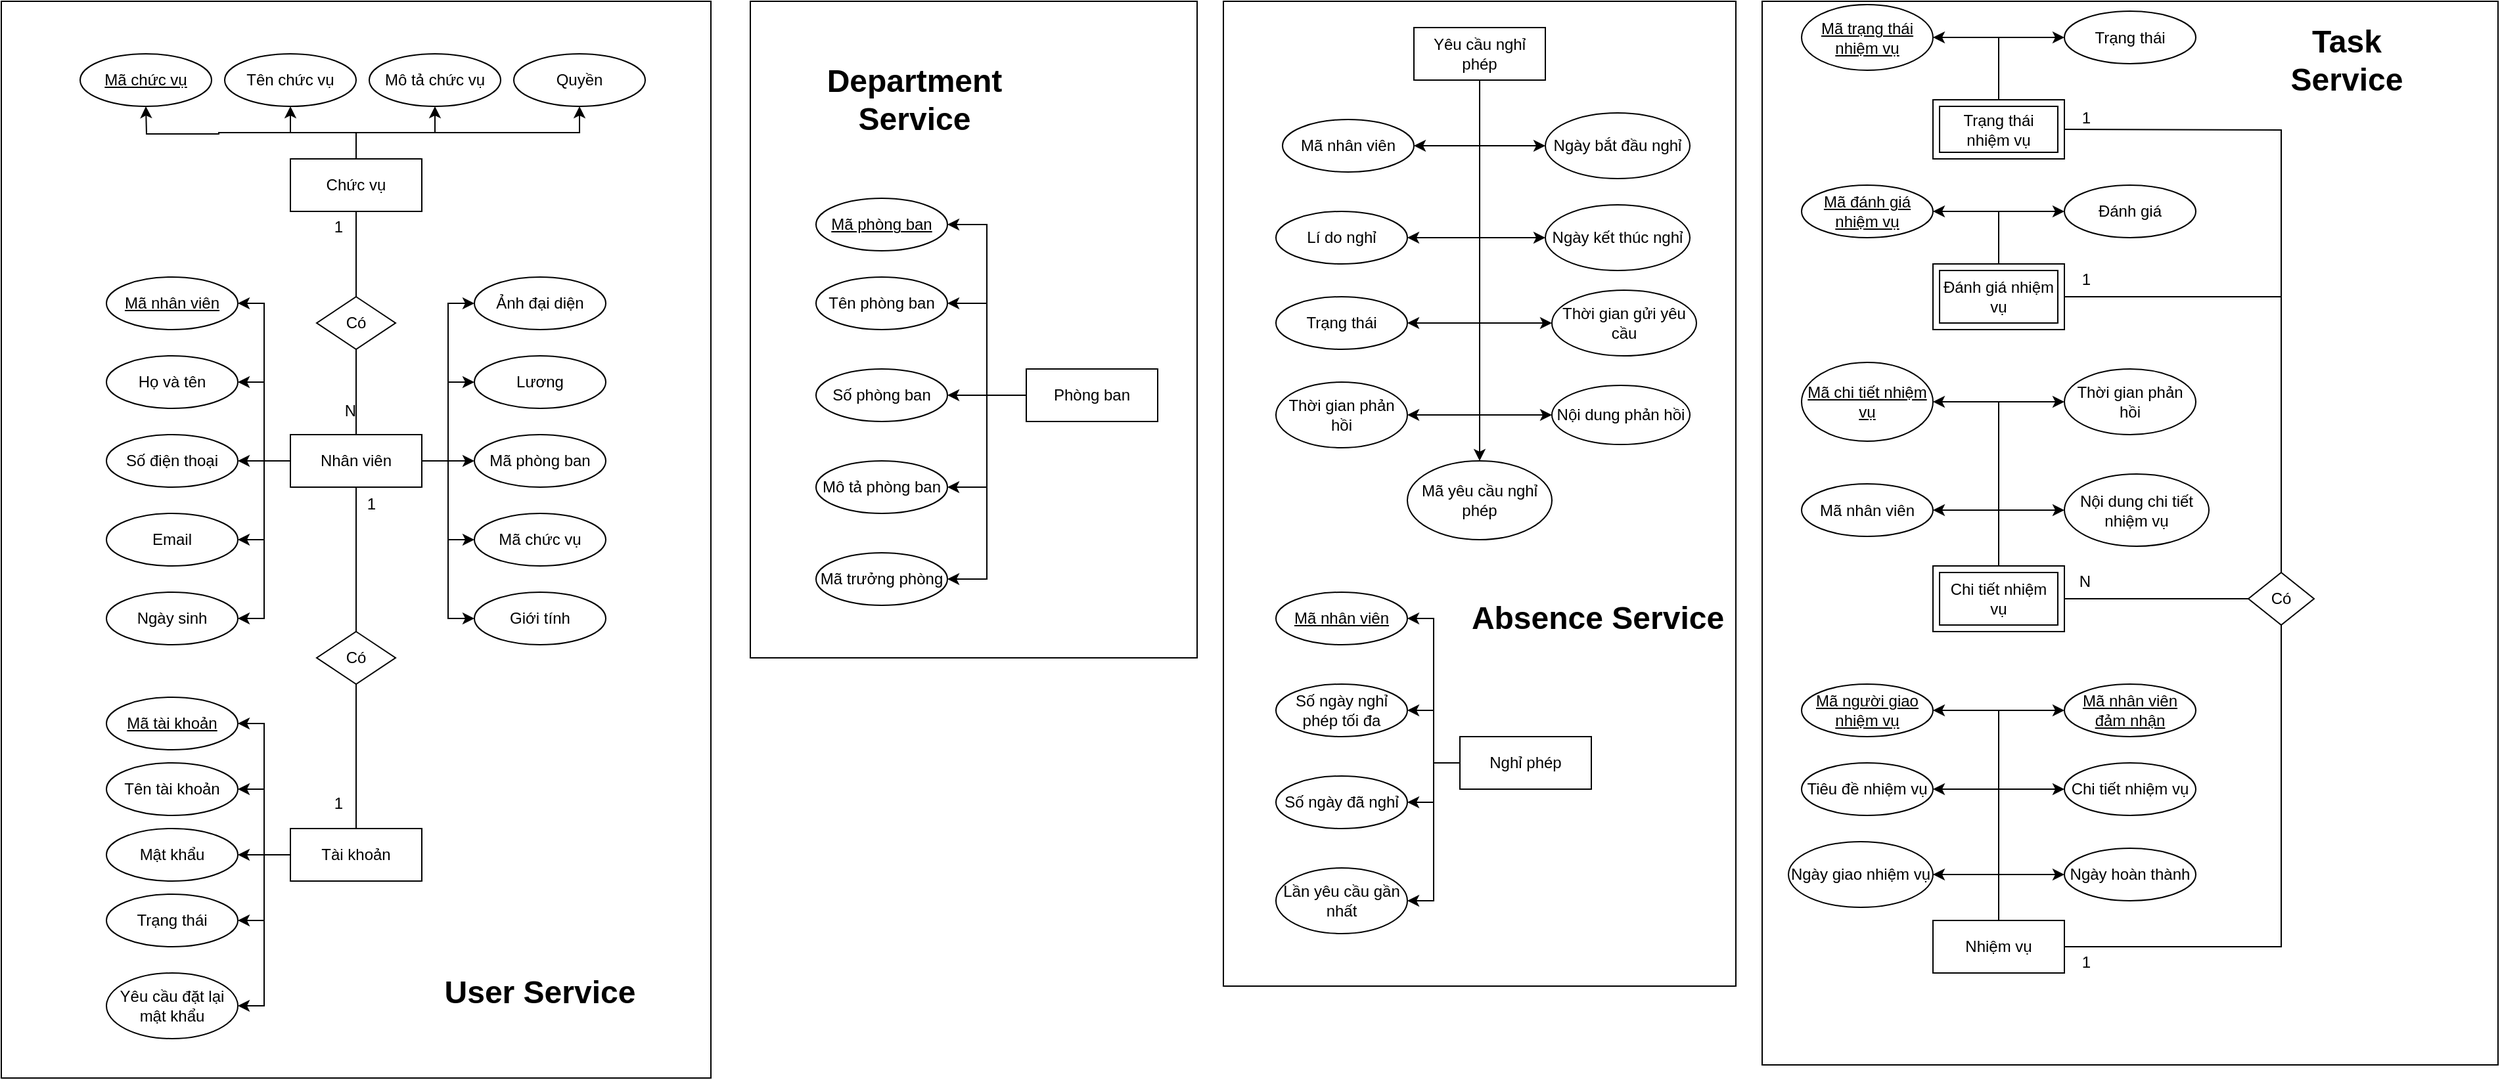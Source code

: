 <mxfile version="20.3.0" type="device"><diagram id="R2lEEEUBdFMjLlhIrx00" name="Page-1"><mxGraphModel dx="2805" dy="1448" grid="1" gridSize="10" guides="1" tooltips="1" connect="1" arrows="1" fold="1" page="1" pageScale="1" pageWidth="850" pageHeight="1100" math="0" shadow="0" extFonts="Permanent Marker^https://fonts.googleapis.com/css?family=Permanent+Marker"><root><mxCell id="0"/><mxCell id="1" parent="0"/><mxCell id="j9XkbhavM5LXh0k3ZEtH-38" value="" style="rounded=0;whiteSpace=wrap;html=1;" vertex="1" parent="1"><mxGeometry x="630" y="80" width="560" height="810" as="geometry"/></mxCell><mxCell id="DSE7EIBlRWhr8tXFschx-77" value="" style="rounded=0;whiteSpace=wrap;html=1;" parent="1" vertex="1"><mxGeometry x="220" y="80" width="390" height="750" as="geometry"/></mxCell><mxCell id="DSE7EIBlRWhr8tXFschx-45" value="" style="rounded=0;whiteSpace=wrap;html=1;" parent="1" vertex="1"><mxGeometry x="-140" y="80" width="340" height="500" as="geometry"/></mxCell><mxCell id="DSE7EIBlRWhr8tXFschx-43" value="" style="rounded=0;whiteSpace=wrap;html=1;" parent="1" vertex="1"><mxGeometry x="-710" y="80" width="540" height="820" as="geometry"/></mxCell><mxCell id="j9XkbhavM5LXh0k3ZEtH-22" style="edgeStyle=orthogonalEdgeStyle;rounded=0;orthogonalLoop=1;jettySize=auto;html=1;exitX=0.5;exitY=0;exitDx=0;exitDy=0;entryX=1;entryY=0.5;entryDx=0;entryDy=0;" edge="1" parent="1" source="XuX1j1Z_nKj4zuZ1JITj-2" target="XuX1j1Z_nKj4zuZ1JITj-22"><mxGeometry relative="1" as="geometry"/></mxCell><mxCell id="j9XkbhavM5LXh0k3ZEtH-23" style="edgeStyle=orthogonalEdgeStyle;rounded=0;orthogonalLoop=1;jettySize=auto;html=1;exitX=0.5;exitY=0;exitDx=0;exitDy=0;entryX=0;entryY=0.5;entryDx=0;entryDy=0;" edge="1" parent="1" source="XuX1j1Z_nKj4zuZ1JITj-2" target="XuX1j1Z_nKj4zuZ1JITj-21"><mxGeometry relative="1" as="geometry"/></mxCell><mxCell id="j9XkbhavM5LXh0k3ZEtH-24" style="edgeStyle=orthogonalEdgeStyle;rounded=0;orthogonalLoop=1;jettySize=auto;html=1;exitX=0.5;exitY=0;exitDx=0;exitDy=0;entryX=1;entryY=0.5;entryDx=0;entryDy=0;" edge="1" parent="1" source="XuX1j1Z_nKj4zuZ1JITj-2" target="XuX1j1Z_nKj4zuZ1JITj-28"><mxGeometry relative="1" as="geometry"/></mxCell><mxCell id="j9XkbhavM5LXh0k3ZEtH-25" style="edgeStyle=orthogonalEdgeStyle;rounded=0;orthogonalLoop=1;jettySize=auto;html=1;exitX=0.5;exitY=0;exitDx=0;exitDy=0;entryX=0;entryY=0.5;entryDx=0;entryDy=0;" edge="1" parent="1" source="XuX1j1Z_nKj4zuZ1JITj-2" target="XuX1j1Z_nKj4zuZ1JITj-24"><mxGeometry relative="1" as="geometry"/></mxCell><mxCell id="j9XkbhavM5LXh0k3ZEtH-26" style="edgeStyle=orthogonalEdgeStyle;rounded=0;orthogonalLoop=1;jettySize=auto;html=1;exitX=0.5;exitY=0;exitDx=0;exitDy=0;entryX=1;entryY=0.5;entryDx=0;entryDy=0;" edge="1" parent="1" source="XuX1j1Z_nKj4zuZ1JITj-2" target="j9XkbhavM5LXh0k3ZEtH-21"><mxGeometry relative="1" as="geometry"/></mxCell><mxCell id="j9XkbhavM5LXh0k3ZEtH-27" style="edgeStyle=orthogonalEdgeStyle;rounded=0;orthogonalLoop=1;jettySize=auto;html=1;exitX=0.5;exitY=0;exitDx=0;exitDy=0;entryX=0;entryY=0.5;entryDx=0;entryDy=0;" edge="1" parent="1" source="XuX1j1Z_nKj4zuZ1JITj-2" target="j9XkbhavM5LXh0k3ZEtH-20"><mxGeometry relative="1" as="geometry"/></mxCell><mxCell id="XuX1j1Z_nKj4zuZ1JITj-2" value="Nhiệm vụ" style="whiteSpace=wrap;html=1;align=center;" parent="1" vertex="1"><mxGeometry x="760" y="780" width="100" height="40" as="geometry"/></mxCell><mxCell id="DSE7EIBlRWhr8tXFschx-17" style="edgeStyle=orthogonalEdgeStyle;rounded=0;orthogonalLoop=1;jettySize=auto;html=1;exitX=0;exitY=0.5;exitDx=0;exitDy=0;entryX=1;entryY=0.5;entryDx=0;entryDy=0;" parent="1" source="XuX1j1Z_nKj4zuZ1JITj-3" target="XuX1j1Z_nKj4zuZ1JITj-79" edge="1"><mxGeometry relative="1" as="geometry"/></mxCell><mxCell id="DSE7EIBlRWhr8tXFschx-18" style="edgeStyle=orthogonalEdgeStyle;rounded=0;orthogonalLoop=1;jettySize=auto;html=1;exitX=0;exitY=0.5;exitDx=0;exitDy=0;entryX=1;entryY=0.5;entryDx=0;entryDy=0;" parent="1" source="XuX1j1Z_nKj4zuZ1JITj-3" target="XuX1j1Z_nKj4zuZ1JITj-84" edge="1"><mxGeometry relative="1" as="geometry"/></mxCell><mxCell id="DSE7EIBlRWhr8tXFschx-19" style="edgeStyle=orthogonalEdgeStyle;rounded=0;orthogonalLoop=1;jettySize=auto;html=1;exitX=0;exitY=0.5;exitDx=0;exitDy=0;entryX=1;entryY=0.5;entryDx=0;entryDy=0;" parent="1" source="XuX1j1Z_nKj4zuZ1JITj-3" target="DSE7EIBlRWhr8tXFschx-15" edge="1"><mxGeometry relative="1" as="geometry"/></mxCell><mxCell id="DSE7EIBlRWhr8tXFschx-20" style="edgeStyle=orthogonalEdgeStyle;rounded=0;orthogonalLoop=1;jettySize=auto;html=1;exitX=0;exitY=0.5;exitDx=0;exitDy=0;entryX=1;entryY=0.5;entryDx=0;entryDy=0;" parent="1" source="XuX1j1Z_nKj4zuZ1JITj-3" target="XuX1j1Z_nKj4zuZ1JITj-81" edge="1"><mxGeometry relative="1" as="geometry"/></mxCell><mxCell id="DSE7EIBlRWhr8tXFschx-21" style="edgeStyle=orthogonalEdgeStyle;rounded=0;orthogonalLoop=1;jettySize=auto;html=1;exitX=0;exitY=0.5;exitDx=0;exitDy=0;entryX=1;entryY=0.5;entryDx=0;entryDy=0;" parent="1" source="XuX1j1Z_nKj4zuZ1JITj-3" target="XuX1j1Z_nKj4zuZ1JITj-80" edge="1"><mxGeometry relative="1" as="geometry"/></mxCell><mxCell id="DSE7EIBlRWhr8tXFschx-22" style="edgeStyle=orthogonalEdgeStyle;rounded=0;orthogonalLoop=1;jettySize=auto;html=1;exitX=1;exitY=0.5;exitDx=0;exitDy=0;entryX=0;entryY=0.5;entryDx=0;entryDy=0;" parent="1" source="XuX1j1Z_nKj4zuZ1JITj-3" target="XuX1j1Z_nKj4zuZ1JITj-78" edge="1"><mxGeometry relative="1" as="geometry"/></mxCell><mxCell id="DSE7EIBlRWhr8tXFschx-23" style="edgeStyle=orthogonalEdgeStyle;rounded=0;orthogonalLoop=1;jettySize=auto;html=1;exitX=1;exitY=0.5;exitDx=0;exitDy=0;entryX=0;entryY=0.5;entryDx=0;entryDy=0;" parent="1" source="XuX1j1Z_nKj4zuZ1JITj-3" target="XuX1j1Z_nKj4zuZ1JITj-73" edge="1"><mxGeometry relative="1" as="geometry"/></mxCell><mxCell id="DSE7EIBlRWhr8tXFschx-24" style="edgeStyle=orthogonalEdgeStyle;rounded=0;orthogonalLoop=1;jettySize=auto;html=1;exitX=1;exitY=0.5;exitDx=0;exitDy=0;entryX=0;entryY=0.5;entryDx=0;entryDy=0;" parent="1" source="XuX1j1Z_nKj4zuZ1JITj-3" target="XuX1j1Z_nKj4zuZ1JITj-77" edge="1"><mxGeometry relative="1" as="geometry"/></mxCell><mxCell id="DSE7EIBlRWhr8tXFschx-25" style="edgeStyle=orthogonalEdgeStyle;rounded=0;orthogonalLoop=1;jettySize=auto;html=1;exitX=1;exitY=0.5;exitDx=0;exitDy=0;entryX=0;entryY=0.5;entryDx=0;entryDy=0;" parent="1" source="XuX1j1Z_nKj4zuZ1JITj-3" target="XuX1j1Z_nKj4zuZ1JITj-82" edge="1"><mxGeometry relative="1" as="geometry"/></mxCell><mxCell id="DSE7EIBlRWhr8tXFschx-26" style="edgeStyle=orthogonalEdgeStyle;rounded=0;orthogonalLoop=1;jettySize=auto;html=1;exitX=1;exitY=0.5;exitDx=0;exitDy=0;entryX=0;entryY=0.5;entryDx=0;entryDy=0;" parent="1" source="XuX1j1Z_nKj4zuZ1JITj-3" target="XuX1j1Z_nKj4zuZ1JITj-83" edge="1"><mxGeometry relative="1" as="geometry"/></mxCell><mxCell id="XuX1j1Z_nKj4zuZ1JITj-3" value="Nhân viên" style="whiteSpace=wrap;html=1;align=center;" parent="1" vertex="1"><mxGeometry x="-490" y="410" width="100" height="40" as="geometry"/></mxCell><mxCell id="DSE7EIBlRWhr8tXFschx-3" style="edgeStyle=orthogonalEdgeStyle;rounded=0;orthogonalLoop=1;jettySize=auto;html=1;exitX=0.5;exitY=0;exitDx=0;exitDy=0;entryX=0.5;entryY=1;entryDx=0;entryDy=0;" parent="1" source="XuX1j1Z_nKj4zuZ1JITj-4" edge="1"><mxGeometry relative="1" as="geometry"><mxPoint x="-600" y="160.0" as="targetPoint"/></mxGeometry></mxCell><mxCell id="DSE7EIBlRWhr8tXFschx-4" style="edgeStyle=orthogonalEdgeStyle;rounded=0;orthogonalLoop=1;jettySize=auto;html=1;exitX=0.5;exitY=0;exitDx=0;exitDy=0;entryX=0.5;entryY=1;entryDx=0;entryDy=0;" parent="1" source="XuX1j1Z_nKj4zuZ1JITj-4" target="XuX1j1Z_nKj4zuZ1JITj-75" edge="1"><mxGeometry relative="1" as="geometry"/></mxCell><mxCell id="DSE7EIBlRWhr8tXFschx-5" style="edgeStyle=orthogonalEdgeStyle;rounded=0;orthogonalLoop=1;jettySize=auto;html=1;exitX=0.5;exitY=0;exitDx=0;exitDy=0;entryX=0.5;entryY=1;entryDx=0;entryDy=0;" parent="1" source="XuX1j1Z_nKj4zuZ1JITj-4" target="XuX1j1Z_nKj4zuZ1JITj-74" edge="1"><mxGeometry relative="1" as="geometry"/></mxCell><mxCell id="DSE7EIBlRWhr8tXFschx-6" style="edgeStyle=orthogonalEdgeStyle;rounded=0;orthogonalLoop=1;jettySize=auto;html=1;exitX=0.5;exitY=0;exitDx=0;exitDy=0;entryX=0.5;entryY=1;entryDx=0;entryDy=0;" parent="1" source="XuX1j1Z_nKj4zuZ1JITj-4" target="DSE7EIBlRWhr8tXFschx-1" edge="1"><mxGeometry relative="1" as="geometry"/></mxCell><mxCell id="XuX1j1Z_nKj4zuZ1JITj-4" value="Chức vụ" style="whiteSpace=wrap;html=1;align=center;" parent="1" vertex="1"><mxGeometry x="-490" y="200" width="100" height="40" as="geometry"/></mxCell><mxCell id="DSE7EIBlRWhr8tXFschx-53" style="edgeStyle=orthogonalEdgeStyle;rounded=0;orthogonalLoop=1;jettySize=auto;html=1;exitX=0;exitY=0.5;exitDx=0;exitDy=0;entryX=1;entryY=0.5;entryDx=0;entryDy=0;fontSize=12;" parent="1" source="XuX1j1Z_nKj4zuZ1JITj-6" target="DSE7EIBlRWhr8tXFschx-49" edge="1"><mxGeometry relative="1" as="geometry"/></mxCell><mxCell id="DSE7EIBlRWhr8tXFschx-54" style="edgeStyle=orthogonalEdgeStyle;rounded=0;orthogonalLoop=1;jettySize=auto;html=1;exitX=0;exitY=0.5;exitDx=0;exitDy=0;entryX=1;entryY=0.5;entryDx=0;entryDy=0;fontSize=12;" parent="1" source="XuX1j1Z_nKj4zuZ1JITj-6" target="XuX1j1Z_nKj4zuZ1JITj-32" edge="1"><mxGeometry relative="1" as="geometry"/></mxCell><mxCell id="DSE7EIBlRWhr8tXFschx-55" style="edgeStyle=orthogonalEdgeStyle;rounded=0;orthogonalLoop=1;jettySize=auto;html=1;exitX=0;exitY=0.5;exitDx=0;exitDy=0;fontSize=12;" parent="1" source="XuX1j1Z_nKj4zuZ1JITj-6" target="XuX1j1Z_nKj4zuZ1JITj-31" edge="1"><mxGeometry relative="1" as="geometry"/></mxCell><mxCell id="DSE7EIBlRWhr8tXFschx-57" style="edgeStyle=orthogonalEdgeStyle;rounded=0;orthogonalLoop=1;jettySize=auto;html=1;exitX=0;exitY=0.5;exitDx=0;exitDy=0;entryX=1;entryY=0.5;entryDx=0;entryDy=0;fontSize=12;" parent="1" source="XuX1j1Z_nKj4zuZ1JITj-6" target="XuX1j1Z_nKj4zuZ1JITj-29" edge="1"><mxGeometry relative="1" as="geometry"/></mxCell><mxCell id="DSE7EIBlRWhr8tXFschx-58" style="edgeStyle=orthogonalEdgeStyle;rounded=0;orthogonalLoop=1;jettySize=auto;html=1;exitX=0;exitY=0.5;exitDx=0;exitDy=0;entryX=1;entryY=0.5;entryDx=0;entryDy=0;fontSize=12;" parent="1" source="XuX1j1Z_nKj4zuZ1JITj-6" target="XuX1j1Z_nKj4zuZ1JITj-30" edge="1"><mxGeometry relative="1" as="geometry"/></mxCell><mxCell id="XuX1j1Z_nKj4zuZ1JITj-6" value="Phòng ban" style="whiteSpace=wrap;html=1;align=center;" parent="1" vertex="1"><mxGeometry x="70" y="360" width="100" height="40" as="geometry"/></mxCell><mxCell id="DSE7EIBlRWhr8tXFschx-10" style="edgeStyle=orthogonalEdgeStyle;rounded=0;orthogonalLoop=1;jettySize=auto;html=1;exitX=0;exitY=0.5;exitDx=0;exitDy=0;entryX=1;entryY=0.5;entryDx=0;entryDy=0;" parent="1" source="XuX1j1Z_nKj4zuZ1JITj-7" target="DSE7EIBlRWhr8tXFschx-9" edge="1"><mxGeometry relative="1" as="geometry"/></mxCell><mxCell id="DSE7EIBlRWhr8tXFschx-11" style="edgeStyle=orthogonalEdgeStyle;rounded=0;orthogonalLoop=1;jettySize=auto;html=1;exitX=0;exitY=0.5;exitDx=0;exitDy=0;entryX=1;entryY=0.5;entryDx=0;entryDy=0;" parent="1" source="XuX1j1Z_nKj4zuZ1JITj-7" target="XuX1j1Z_nKj4zuZ1JITj-36" edge="1"><mxGeometry relative="1" as="geometry"/></mxCell><mxCell id="DSE7EIBlRWhr8tXFschx-12" style="edgeStyle=orthogonalEdgeStyle;rounded=0;orthogonalLoop=1;jettySize=auto;html=1;exitX=0;exitY=0.5;exitDx=0;exitDy=0;entryX=1;entryY=0.5;entryDx=0;entryDy=0;" parent="1" source="XuX1j1Z_nKj4zuZ1JITj-7" target="XuX1j1Z_nKj4zuZ1JITj-35" edge="1"><mxGeometry relative="1" as="geometry"/></mxCell><mxCell id="DSE7EIBlRWhr8tXFschx-13" style="edgeStyle=orthogonalEdgeStyle;rounded=0;orthogonalLoop=1;jettySize=auto;html=1;exitX=0;exitY=0.5;exitDx=0;exitDy=0;entryX=1;entryY=0.5;entryDx=0;entryDy=0;" parent="1" source="XuX1j1Z_nKj4zuZ1JITj-7" target="XuX1j1Z_nKj4zuZ1JITj-37" edge="1"><mxGeometry relative="1" as="geometry"/></mxCell><mxCell id="DSE7EIBlRWhr8tXFschx-14" style="edgeStyle=orthogonalEdgeStyle;rounded=0;orthogonalLoop=1;jettySize=auto;html=1;exitX=0;exitY=0.5;exitDx=0;exitDy=0;entryX=1;entryY=0.5;entryDx=0;entryDy=0;" parent="1" source="XuX1j1Z_nKj4zuZ1JITj-7" target="XuX1j1Z_nKj4zuZ1JITj-34" edge="1"><mxGeometry relative="1" as="geometry"/></mxCell><mxCell id="XuX1j1Z_nKj4zuZ1JITj-7" value="Tài khoản" style="whiteSpace=wrap;html=1;align=center;" parent="1" vertex="1"><mxGeometry x="-490" y="710" width="100" height="40" as="geometry"/></mxCell><mxCell id="DSE7EIBlRWhr8tXFschx-64" style="edgeStyle=orthogonalEdgeStyle;rounded=0;orthogonalLoop=1;jettySize=auto;html=1;exitX=0.5;exitY=1;exitDx=0;exitDy=0;entryX=1;entryY=0.5;entryDx=0;entryDy=0;fontSize=12;" parent="1" source="XuX1j1Z_nKj4zuZ1JITj-9" target="XuX1j1Z_nKj4zuZ1JITj-46" edge="1"><mxGeometry relative="1" as="geometry"/></mxCell><mxCell id="DSE7EIBlRWhr8tXFschx-65" style="edgeStyle=orthogonalEdgeStyle;rounded=0;orthogonalLoop=1;jettySize=auto;html=1;exitX=0.5;exitY=1;exitDx=0;exitDy=0;entryX=0;entryY=0.5;entryDx=0;entryDy=0;fontSize=12;" parent="1" source="XuX1j1Z_nKj4zuZ1JITj-9" target="XuX1j1Z_nKj4zuZ1JITj-45" edge="1"><mxGeometry relative="1" as="geometry"/></mxCell><mxCell id="DSE7EIBlRWhr8tXFschx-66" style="edgeStyle=orthogonalEdgeStyle;rounded=0;orthogonalLoop=1;jettySize=auto;html=1;exitX=0.5;exitY=1;exitDx=0;exitDy=0;entryX=1;entryY=0.5;entryDx=0;entryDy=0;fontSize=12;" parent="1" source="XuX1j1Z_nKj4zuZ1JITj-9" target="XuX1j1Z_nKj4zuZ1JITj-43" edge="1"><mxGeometry relative="1" as="geometry"/></mxCell><mxCell id="DSE7EIBlRWhr8tXFschx-67" style="edgeStyle=orthogonalEdgeStyle;rounded=0;orthogonalLoop=1;jettySize=auto;html=1;exitX=0.5;exitY=1;exitDx=0;exitDy=0;entryX=0;entryY=0.5;entryDx=0;entryDy=0;fontSize=12;" parent="1" source="XuX1j1Z_nKj4zuZ1JITj-9" target="XuX1j1Z_nKj4zuZ1JITj-44" edge="1"><mxGeometry relative="1" as="geometry"/></mxCell><mxCell id="DSE7EIBlRWhr8tXFschx-68" style="edgeStyle=orthogonalEdgeStyle;rounded=0;orthogonalLoop=1;jettySize=auto;html=1;exitX=0.5;exitY=1;exitDx=0;exitDy=0;entryX=1;entryY=0.5;entryDx=0;entryDy=0;fontSize=12;" parent="1" source="XuX1j1Z_nKj4zuZ1JITj-9" target="XuX1j1Z_nKj4zuZ1JITj-42" edge="1"><mxGeometry relative="1" as="geometry"/></mxCell><mxCell id="DSE7EIBlRWhr8tXFschx-69" style="edgeStyle=orthogonalEdgeStyle;rounded=0;orthogonalLoop=1;jettySize=auto;html=1;exitX=0.5;exitY=1;exitDx=0;exitDy=0;entryX=0;entryY=0.5;entryDx=0;entryDy=0;fontSize=12;" parent="1" source="XuX1j1Z_nKj4zuZ1JITj-9" target="XuX1j1Z_nKj4zuZ1JITj-41" edge="1"><mxGeometry relative="1" as="geometry"/></mxCell><mxCell id="DSE7EIBlRWhr8tXFschx-70" style="edgeStyle=orthogonalEdgeStyle;rounded=0;orthogonalLoop=1;jettySize=auto;html=1;exitX=0.5;exitY=1;exitDx=0;exitDy=0;entryX=1;entryY=0.5;entryDx=0;entryDy=0;fontSize=12;" parent="1" source="XuX1j1Z_nKj4zuZ1JITj-9" target="XuX1j1Z_nKj4zuZ1JITj-40" edge="1"><mxGeometry relative="1" as="geometry"/></mxCell><mxCell id="DSE7EIBlRWhr8tXFschx-71" style="edgeStyle=orthogonalEdgeStyle;rounded=0;orthogonalLoop=1;jettySize=auto;html=1;exitX=0.5;exitY=1;exitDx=0;exitDy=0;entryX=0;entryY=0.5;entryDx=0;entryDy=0;fontSize=12;" parent="1" source="XuX1j1Z_nKj4zuZ1JITj-9" target="XuX1j1Z_nKj4zuZ1JITj-39" edge="1"><mxGeometry relative="1" as="geometry"/></mxCell><mxCell id="DSE7EIBlRWhr8tXFschx-72" style="edgeStyle=orthogonalEdgeStyle;rounded=0;orthogonalLoop=1;jettySize=auto;html=1;exitX=0.5;exitY=1;exitDx=0;exitDy=0;entryX=0.5;entryY=0;entryDx=0;entryDy=0;fontSize=12;" parent="1" source="XuX1j1Z_nKj4zuZ1JITj-9" target="XuX1j1Z_nKj4zuZ1JITj-47" edge="1"><mxGeometry relative="1" as="geometry"/></mxCell><mxCell id="XuX1j1Z_nKj4zuZ1JITj-9" value="Yêu cầu nghỉ phép" style="whiteSpace=wrap;html=1;align=center;" parent="1" vertex="1"><mxGeometry x="365" y="100" width="100" height="40" as="geometry"/></mxCell><mxCell id="DSE7EIBlRWhr8tXFschx-73" style="edgeStyle=orthogonalEdgeStyle;rounded=0;orthogonalLoop=1;jettySize=auto;html=1;exitX=0;exitY=0.5;exitDx=0;exitDy=0;entryX=1;entryY=0.5;entryDx=0;entryDy=0;fontSize=12;" parent="1" source="XuX1j1Z_nKj4zuZ1JITj-10" target="DSE7EIBlRWhr8tXFschx-59" edge="1"><mxGeometry relative="1" as="geometry"/></mxCell><mxCell id="DSE7EIBlRWhr8tXFschx-74" style="edgeStyle=orthogonalEdgeStyle;rounded=0;orthogonalLoop=1;jettySize=auto;html=1;exitX=0;exitY=0.5;exitDx=0;exitDy=0;entryX=1;entryY=0.5;entryDx=0;entryDy=0;fontSize=12;" parent="1" source="XuX1j1Z_nKj4zuZ1JITj-10" target="XuX1j1Z_nKj4zuZ1JITj-16" edge="1"><mxGeometry relative="1" as="geometry"/></mxCell><mxCell id="DSE7EIBlRWhr8tXFschx-75" style="edgeStyle=orthogonalEdgeStyle;rounded=0;orthogonalLoop=1;jettySize=auto;html=1;exitX=0;exitY=0.5;exitDx=0;exitDy=0;entryX=1;entryY=0.5;entryDx=0;entryDy=0;fontSize=12;" parent="1" source="XuX1j1Z_nKj4zuZ1JITj-10" target="XuX1j1Z_nKj4zuZ1JITj-15" edge="1"><mxGeometry relative="1" as="geometry"/></mxCell><mxCell id="DSE7EIBlRWhr8tXFschx-76" style="edgeStyle=orthogonalEdgeStyle;rounded=0;orthogonalLoop=1;jettySize=auto;html=1;exitX=0;exitY=0.5;exitDx=0;exitDy=0;entryX=1;entryY=0.5;entryDx=0;entryDy=0;fontSize=12;" parent="1" source="XuX1j1Z_nKj4zuZ1JITj-10" target="XuX1j1Z_nKj4zuZ1JITj-14" edge="1"><mxGeometry relative="1" as="geometry"/></mxCell><mxCell id="XuX1j1Z_nKj4zuZ1JITj-10" value="Nghỉ phép" style="whiteSpace=wrap;html=1;align=center;" parent="1" vertex="1"><mxGeometry x="400" y="640" width="100" height="40" as="geometry"/></mxCell><mxCell id="XuX1j1Z_nKj4zuZ1JITj-14" value="Lần yêu cầu gần nhất" style="ellipse;whiteSpace=wrap;html=1;align=center;" parent="1" vertex="1"><mxGeometry x="260" y="740" width="100" height="50" as="geometry"/></mxCell><mxCell id="XuX1j1Z_nKj4zuZ1JITj-15" value="Số ngày đã nghỉ" style="ellipse;whiteSpace=wrap;html=1;align=center;" parent="1" vertex="1"><mxGeometry x="260" y="670" width="100" height="40" as="geometry"/></mxCell><mxCell id="XuX1j1Z_nKj4zuZ1JITj-16" value="Số ngày nghỉ phép tối đa" style="ellipse;whiteSpace=wrap;html=1;align=center;" parent="1" vertex="1"><mxGeometry x="260" y="600" width="100" height="40" as="geometry"/></mxCell><mxCell id="XuX1j1Z_nKj4zuZ1JITj-19" value="Thời gian phản hồi" style="ellipse;whiteSpace=wrap;html=1;align=center;" parent="1" vertex="1"><mxGeometry x="860" y="360" width="100" height="50" as="geometry"/></mxCell><mxCell id="XuX1j1Z_nKj4zuZ1JITj-20" value="Nội dung chi tiết nhiệm vụ" style="ellipse;whiteSpace=wrap;html=1;align=center;" parent="1" vertex="1"><mxGeometry x="860" y="440" width="110" height="55" as="geometry"/></mxCell><mxCell id="XuX1j1Z_nKj4zuZ1JITj-21" value="Ngày hoàn thành" style="ellipse;whiteSpace=wrap;html=1;align=center;" parent="1" vertex="1"><mxGeometry x="860" y="725" width="100" height="40" as="geometry"/></mxCell><mxCell id="XuX1j1Z_nKj4zuZ1JITj-22" value="Ngày giao nhiệm vụ" style="ellipse;whiteSpace=wrap;html=1;align=center;" parent="1" vertex="1"><mxGeometry x="650" y="720" width="110" height="50" as="geometry"/></mxCell><mxCell id="XuX1j1Z_nKj4zuZ1JITj-24" value="Chi tiết nhiệm vụ" style="ellipse;whiteSpace=wrap;html=1;align=center;" parent="1" vertex="1"><mxGeometry x="860" y="660" width="100" height="40" as="geometry"/></mxCell><mxCell id="XuX1j1Z_nKj4zuZ1JITj-28" value="Tiêu đề nhiệm vụ" style="ellipse;whiteSpace=wrap;html=1;align=center;" parent="1" vertex="1"><mxGeometry x="660" y="660" width="100" height="40" as="geometry"/></mxCell><mxCell id="XuX1j1Z_nKj4zuZ1JITj-29" value="Mô tả phòng ban" style="ellipse;whiteSpace=wrap;html=1;align=center;" parent="1" vertex="1"><mxGeometry x="-90" y="430" width="100" height="40" as="geometry"/></mxCell><mxCell id="XuX1j1Z_nKj4zuZ1JITj-30" value="Mã trưởng phòng" style="ellipse;whiteSpace=wrap;html=1;align=center;" parent="1" vertex="1"><mxGeometry x="-90" y="500" width="100" height="40" as="geometry"/></mxCell><mxCell id="XuX1j1Z_nKj4zuZ1JITj-31" value="Số phòng ban" style="ellipse;whiteSpace=wrap;html=1;align=center;" parent="1" vertex="1"><mxGeometry x="-90" y="360" width="100" height="40" as="geometry"/></mxCell><mxCell id="XuX1j1Z_nKj4zuZ1JITj-32" value="Tên phòng ban" style="ellipse;whiteSpace=wrap;html=1;align=center;" parent="1" vertex="1"><mxGeometry x="-90" y="290" width="100" height="40" as="geometry"/></mxCell><mxCell id="XuX1j1Z_nKj4zuZ1JITj-34" value="Yêu cầu đặt lại mật khẩu" style="ellipse;whiteSpace=wrap;html=1;align=center;" parent="1" vertex="1"><mxGeometry x="-630" y="820" width="100" height="50" as="geometry"/></mxCell><mxCell id="XuX1j1Z_nKj4zuZ1JITj-35" value="Mật khẩu" style="ellipse;whiteSpace=wrap;html=1;align=center;" parent="1" vertex="1"><mxGeometry x="-630" y="710" width="100" height="40" as="geometry"/></mxCell><mxCell id="XuX1j1Z_nKj4zuZ1JITj-36" value="Tên tài khoản" style="ellipse;whiteSpace=wrap;html=1;align=center;" parent="1" vertex="1"><mxGeometry x="-630" y="660" width="100" height="40" as="geometry"/></mxCell><mxCell id="XuX1j1Z_nKj4zuZ1JITj-37" value="Trạng thái" style="ellipse;whiteSpace=wrap;html=1;align=center;" parent="1" vertex="1"><mxGeometry x="-630" y="760" width="100" height="40" as="geometry"/></mxCell><mxCell id="XuX1j1Z_nKj4zuZ1JITj-39" value="Nội dung phản hồi" style="ellipse;whiteSpace=wrap;html=1;align=center;" parent="1" vertex="1"><mxGeometry x="470" y="372.5" width="105" height="45" as="geometry"/></mxCell><mxCell id="XuX1j1Z_nKj4zuZ1JITj-40" value="Thời gian phản hồi" style="ellipse;whiteSpace=wrap;html=1;align=center;" parent="1" vertex="1"><mxGeometry x="260" y="370" width="100" height="50" as="geometry"/></mxCell><mxCell id="XuX1j1Z_nKj4zuZ1JITj-41" value="Thời gian gửi yêu cầu" style="ellipse;whiteSpace=wrap;html=1;align=center;" parent="1" vertex="1"><mxGeometry x="470" y="300" width="110" height="50" as="geometry"/></mxCell><mxCell id="XuX1j1Z_nKj4zuZ1JITj-42" value="Trạng thái" style="ellipse;whiteSpace=wrap;html=1;align=center;" parent="1" vertex="1"><mxGeometry x="260" y="305" width="100" height="40" as="geometry"/></mxCell><mxCell id="XuX1j1Z_nKj4zuZ1JITj-43" value="Lí do nghỉ" style="ellipse;whiteSpace=wrap;html=1;align=center;" parent="1" vertex="1"><mxGeometry x="260" y="240" width="100" height="40" as="geometry"/></mxCell><mxCell id="XuX1j1Z_nKj4zuZ1JITj-44" value="Ngày kết thúc nghỉ" style="ellipse;whiteSpace=wrap;html=1;align=center;" parent="1" vertex="1"><mxGeometry x="465" y="235" width="110" height="50" as="geometry"/></mxCell><mxCell id="XuX1j1Z_nKj4zuZ1JITj-45" value="Ngày bắt đầu nghỉ" style="ellipse;whiteSpace=wrap;html=1;align=center;" parent="1" vertex="1"><mxGeometry x="465" y="165" width="110" height="50" as="geometry"/></mxCell><mxCell id="XuX1j1Z_nKj4zuZ1JITj-46" value="Mã nhân viên" style="ellipse;whiteSpace=wrap;html=1;align=center;" parent="1" vertex="1"><mxGeometry x="265" y="170" width="100" height="40" as="geometry"/></mxCell><mxCell id="XuX1j1Z_nKj4zuZ1JITj-47" value="Mã yêu cầu nghỉ phép" style="ellipse;whiteSpace=wrap;html=1;align=center;" parent="1" vertex="1"><mxGeometry x="360" y="430" width="110" height="60" as="geometry"/></mxCell><mxCell id="XuX1j1Z_nKj4zuZ1JITj-55" value="Mã nhân viên" style="ellipse;whiteSpace=wrap;html=1;align=center;" parent="1" vertex="1"><mxGeometry x="660" y="447.5" width="100" height="40" as="geometry"/></mxCell><mxCell id="XuX1j1Z_nKj4zuZ1JITj-73" value="Lương" style="ellipse;whiteSpace=wrap;html=1;align=center;" parent="1" vertex="1"><mxGeometry x="-350" y="350" width="100" height="40" as="geometry"/></mxCell><mxCell id="XuX1j1Z_nKj4zuZ1JITj-74" value="Mô tả chức vụ" style="ellipse;whiteSpace=wrap;html=1;align=center;" parent="1" vertex="1"><mxGeometry x="-430" y="120" width="100" height="40" as="geometry"/></mxCell><mxCell id="XuX1j1Z_nKj4zuZ1JITj-75" value="Tên chức vụ" style="ellipse;whiteSpace=wrap;html=1;align=center;" parent="1" vertex="1"><mxGeometry x="-540" y="120" width="100" height="40" as="geometry"/></mxCell><mxCell id="XuX1j1Z_nKj4zuZ1JITj-77" value="Mã phòng ban" style="ellipse;whiteSpace=wrap;html=1;align=center;" parent="1" vertex="1"><mxGeometry x="-350" y="410" width="100" height="40" as="geometry"/></mxCell><mxCell id="XuX1j1Z_nKj4zuZ1JITj-78" value="Ảnh đại diện" style="ellipse;whiteSpace=wrap;html=1;align=center;" parent="1" vertex="1"><mxGeometry x="-350" y="290" width="100" height="40" as="geometry"/></mxCell><mxCell id="XuX1j1Z_nKj4zuZ1JITj-79" value="Số điện thoại" style="ellipse;whiteSpace=wrap;html=1;align=center;" parent="1" vertex="1"><mxGeometry x="-630" y="410" width="100" height="40" as="geometry"/></mxCell><mxCell id="XuX1j1Z_nKj4zuZ1JITj-80" value="Ngày sinh" style="ellipse;whiteSpace=wrap;html=1;align=center;" parent="1" vertex="1"><mxGeometry x="-630" y="530" width="100" height="40" as="geometry"/></mxCell><mxCell id="XuX1j1Z_nKj4zuZ1JITj-81" value="Email" style="ellipse;whiteSpace=wrap;html=1;align=center;" parent="1" vertex="1"><mxGeometry x="-630" y="470" width="100" height="40" as="geometry"/></mxCell><mxCell id="XuX1j1Z_nKj4zuZ1JITj-82" value="Mã chức vụ" style="ellipse;whiteSpace=wrap;html=1;align=center;" parent="1" vertex="1"><mxGeometry x="-350" y="470" width="100" height="40" as="geometry"/></mxCell><mxCell id="XuX1j1Z_nKj4zuZ1JITj-83" value="Giới tính" style="ellipse;whiteSpace=wrap;html=1;align=center;" parent="1" vertex="1"><mxGeometry x="-350" y="530" width="100" height="40" as="geometry"/></mxCell><mxCell id="XuX1j1Z_nKj4zuZ1JITj-84" value="Họ và tên" style="ellipse;whiteSpace=wrap;html=1;align=center;" parent="1" vertex="1"><mxGeometry x="-630" y="350" width="100" height="40" as="geometry"/></mxCell><mxCell id="DSE7EIBlRWhr8tXFschx-1" value="Quyền" style="ellipse;whiteSpace=wrap;html=1;align=center;" parent="1" vertex="1"><mxGeometry x="-320" y="120" width="100" height="40" as="geometry"/></mxCell><mxCell id="DSE7EIBlRWhr8tXFschx-2" style="edgeStyle=orthogonalEdgeStyle;rounded=0;orthogonalLoop=1;jettySize=auto;html=1;exitX=0.5;exitY=1;exitDx=0;exitDy=0;" parent="1" source="XuX1j1Z_nKj4zuZ1JITj-4" target="XuX1j1Z_nKj4zuZ1JITj-4" edge="1"><mxGeometry relative="1" as="geometry"/></mxCell><mxCell id="DSE7EIBlRWhr8tXFschx-7" value="Mã chức vụ" style="ellipse;whiteSpace=wrap;html=1;align=center;fontStyle=4;" parent="1" vertex="1"><mxGeometry x="-650" y="120" width="100" height="40" as="geometry"/></mxCell><mxCell id="DSE7EIBlRWhr8tXFschx-9" value="Mã tài khoản" style="ellipse;whiteSpace=wrap;html=1;align=center;fontStyle=4;" parent="1" vertex="1"><mxGeometry x="-630" y="610" width="100" height="40" as="geometry"/></mxCell><mxCell id="DSE7EIBlRWhr8tXFschx-15" value="Mã nhân viên" style="ellipse;whiteSpace=wrap;html=1;align=center;fontStyle=4;" parent="1" vertex="1"><mxGeometry x="-630" y="290" width="100" height="40" as="geometry"/></mxCell><mxCell id="DSE7EIBlRWhr8tXFschx-28" value="Có" style="shape=rhombus;perimeter=rhombusPerimeter;whiteSpace=wrap;html=1;align=center;" parent="1" vertex="1"><mxGeometry x="-470" y="305" width="60" height="40" as="geometry"/></mxCell><mxCell id="DSE7EIBlRWhr8tXFschx-29" value="Có" style="shape=rhombus;perimeter=rhombusPerimeter;whiteSpace=wrap;html=1;align=center;" parent="1" vertex="1"><mxGeometry x="-470" y="560" width="60" height="40" as="geometry"/></mxCell><mxCell id="DSE7EIBlRWhr8tXFschx-30" value="" style="endArrow=none;html=1;rounded=0;entryX=0.5;entryY=1;entryDx=0;entryDy=0;exitX=0.5;exitY=0;exitDx=0;exitDy=0;" parent="1" source="DSE7EIBlRWhr8tXFschx-28" target="XuX1j1Z_nKj4zuZ1JITj-4" edge="1"><mxGeometry relative="1" as="geometry"><mxPoint x="-800" y="600" as="sourcePoint"/><mxPoint x="-640" y="600" as="targetPoint"/></mxGeometry></mxCell><mxCell id="DSE7EIBlRWhr8tXFschx-31" value="1" style="resizable=0;html=1;align=right;verticalAlign=bottom;" parent="DSE7EIBlRWhr8tXFschx-30" connectable="0" vertex="1"><mxGeometry x="1" relative="1" as="geometry"><mxPoint x="-10" y="20" as="offset"/></mxGeometry></mxCell><mxCell id="DSE7EIBlRWhr8tXFschx-34" value="" style="endArrow=none;html=1;rounded=0;exitX=0.5;exitY=1;exitDx=0;exitDy=0;entryX=0.5;entryY=0;entryDx=0;entryDy=0;" parent="1" source="DSE7EIBlRWhr8tXFschx-29" target="XuX1j1Z_nKj4zuZ1JITj-7" edge="1"><mxGeometry relative="1" as="geometry"><mxPoint x="-450" y="650" as="sourcePoint"/><mxPoint x="-390" y="600" as="targetPoint"/></mxGeometry></mxCell><mxCell id="DSE7EIBlRWhr8tXFschx-35" value="1" style="resizable=0;html=1;align=right;verticalAlign=bottom;" parent="DSE7EIBlRWhr8tXFschx-34" connectable="0" vertex="1"><mxGeometry x="1" relative="1" as="geometry"><mxPoint x="-10" y="-11" as="offset"/></mxGeometry></mxCell><mxCell id="DSE7EIBlRWhr8tXFschx-36" value="" style="endArrow=none;html=1;rounded=0;exitX=0.5;exitY=1;exitDx=0;exitDy=0;entryX=0.5;entryY=0;entryDx=0;entryDy=0;" parent="1" source="XuX1j1Z_nKj4zuZ1JITj-3" target="DSE7EIBlRWhr8tXFschx-29" edge="1"><mxGeometry relative="1" as="geometry"><mxPoint x="-810" y="579.41" as="sourcePoint"/><mxPoint x="-650" y="579.41" as="targetPoint"/></mxGeometry></mxCell><mxCell id="DSE7EIBlRWhr8tXFschx-37" value="1" style="resizable=0;html=1;align=right;verticalAlign=bottom;" parent="DSE7EIBlRWhr8tXFschx-36" connectable="0" vertex="1"><mxGeometry x="1" relative="1" as="geometry"><mxPoint x="15" y="-89" as="offset"/></mxGeometry></mxCell><mxCell id="DSE7EIBlRWhr8tXFschx-40" value="" style="endArrow=none;html=1;rounded=0;entryX=0.5;entryY=0;entryDx=0;entryDy=0;exitX=0.5;exitY=1;exitDx=0;exitDy=0;" parent="1" source="DSE7EIBlRWhr8tXFschx-28" target="XuX1j1Z_nKj4zuZ1JITj-3" edge="1"><mxGeometry relative="1" as="geometry"><mxPoint x="-370" y="650" as="sourcePoint"/><mxPoint x="-210" y="650" as="targetPoint"/></mxGeometry></mxCell><mxCell id="DSE7EIBlRWhr8tXFschx-41" value="N" style="resizable=0;html=1;align=right;verticalAlign=bottom;" parent="DSE7EIBlRWhr8tXFschx-40" connectable="0" vertex="1"><mxGeometry x="1" relative="1" as="geometry"><mxPoint y="-10" as="offset"/></mxGeometry></mxCell><mxCell id="DSE7EIBlRWhr8tXFschx-44" value="User Service" style="text;html=1;strokeColor=none;fillColor=none;align=center;verticalAlign=middle;whiteSpace=wrap;rounded=0;fontStyle=1;fontSize=24;" parent="1" vertex="1"><mxGeometry x="-405" y="800" width="210" height="70" as="geometry"/></mxCell><mxCell id="DSE7EIBlRWhr8tXFschx-46" value="Department Service" style="text;html=1;strokeColor=none;fillColor=none;align=center;verticalAlign=middle;whiteSpace=wrap;rounded=0;fontStyle=1;fontSize=24;" parent="1" vertex="1"><mxGeometry x="-120" y="120" width="210" height="70" as="geometry"/></mxCell><mxCell id="DSE7EIBlRWhr8tXFschx-47" style="edgeStyle=orthogonalEdgeStyle;rounded=0;orthogonalLoop=1;jettySize=auto;html=1;exitX=0.5;exitY=1;exitDx=0;exitDy=0;fontSize=24;" parent="1" source="DSE7EIBlRWhr8tXFschx-46" target="DSE7EIBlRWhr8tXFschx-46" edge="1"><mxGeometry relative="1" as="geometry"/></mxCell><mxCell id="DSE7EIBlRWhr8tXFschx-49" value="Mã phòng ban" style="ellipse;whiteSpace=wrap;html=1;align=center;fontStyle=4;fontSize=12;" parent="1" vertex="1"><mxGeometry x="-90" y="230" width="100" height="40" as="geometry"/></mxCell><mxCell id="DSE7EIBlRWhr8tXFschx-59" value="Mã nhân viên" style="ellipse;whiteSpace=wrap;html=1;align=center;fontStyle=4;fontSize=12;" parent="1" vertex="1"><mxGeometry x="260" y="530" width="100" height="40" as="geometry"/></mxCell><mxCell id="DSE7EIBlRWhr8tXFschx-79" value="Absence Service" style="text;html=1;strokeColor=none;fillColor=none;align=center;verticalAlign=middle;whiteSpace=wrap;rounded=0;fontStyle=1;fontSize=24;" parent="1" vertex="1"><mxGeometry x="400" y="515" width="210" height="70" as="geometry"/></mxCell><mxCell id="j9XkbhavM5LXh0k3ZEtH-10" style="edgeStyle=orthogonalEdgeStyle;rounded=0;orthogonalLoop=1;jettySize=auto;html=1;exitX=0.5;exitY=0;exitDx=0;exitDy=0;entryX=1;entryY=0.5;entryDx=0;entryDy=0;" edge="1" parent="1" source="j9XkbhavM5LXh0k3ZEtH-1" target="j9XkbhavM5LXh0k3ZEtH-4"><mxGeometry relative="1" as="geometry"/></mxCell><mxCell id="j9XkbhavM5LXh0k3ZEtH-11" style="edgeStyle=orthogonalEdgeStyle;rounded=0;orthogonalLoop=1;jettySize=auto;html=1;exitX=0.5;exitY=0;exitDx=0;exitDy=0;entryX=0;entryY=0.5;entryDx=0;entryDy=0;" edge="1" parent="1" source="j9XkbhavM5LXh0k3ZEtH-1" target="j9XkbhavM5LXh0k3ZEtH-6"><mxGeometry relative="1" as="geometry"/></mxCell><mxCell id="j9XkbhavM5LXh0k3ZEtH-1" value="Đánh giá nhiệm vụ" style="shape=ext;margin=3;double=1;whiteSpace=wrap;html=1;align=center;" vertex="1" parent="1"><mxGeometry x="760" y="280" width="100" height="50" as="geometry"/></mxCell><mxCell id="j9XkbhavM5LXh0k3ZEtH-8" style="edgeStyle=orthogonalEdgeStyle;rounded=0;orthogonalLoop=1;jettySize=auto;html=1;exitX=0.5;exitY=0;exitDx=0;exitDy=0;entryX=1;entryY=0.5;entryDx=0;entryDy=0;" edge="1" parent="1" source="j9XkbhavM5LXh0k3ZEtH-3" target="j9XkbhavM5LXh0k3ZEtH-5"><mxGeometry relative="1" as="geometry"/></mxCell><mxCell id="j9XkbhavM5LXh0k3ZEtH-9" style="edgeStyle=orthogonalEdgeStyle;rounded=0;orthogonalLoop=1;jettySize=auto;html=1;exitX=0.5;exitY=0;exitDx=0;exitDy=0;entryX=0;entryY=0.5;entryDx=0;entryDy=0;" edge="1" parent="1" source="j9XkbhavM5LXh0k3ZEtH-3" target="j9XkbhavM5LXh0k3ZEtH-7"><mxGeometry relative="1" as="geometry"/></mxCell><mxCell id="j9XkbhavM5LXh0k3ZEtH-3" value="Trạng thái nhiệm vụ" style="shape=ext;margin=3;double=1;whiteSpace=wrap;html=1;align=center;" vertex="1" parent="1"><mxGeometry x="760" y="155" width="100" height="45" as="geometry"/></mxCell><mxCell id="j9XkbhavM5LXh0k3ZEtH-4" value="Mã đánh giá nhiệm vụ" style="ellipse;whiteSpace=wrap;html=1;align=center;fontStyle=4;" vertex="1" parent="1"><mxGeometry x="660" y="220" width="100" height="40" as="geometry"/></mxCell><mxCell id="j9XkbhavM5LXh0k3ZEtH-5" value="Mã trạng thái nhiệm vụ" style="ellipse;whiteSpace=wrap;html=1;align=center;fontStyle=4;" vertex="1" parent="1"><mxGeometry x="660" y="82.5" width="100" height="50" as="geometry"/></mxCell><mxCell id="j9XkbhavM5LXh0k3ZEtH-6" value="Đánh giá" style="ellipse;whiteSpace=wrap;html=1;align=center;" vertex="1" parent="1"><mxGeometry x="860" y="220" width="100" height="40" as="geometry"/></mxCell><mxCell id="j9XkbhavM5LXh0k3ZEtH-7" value="Trạng thái" style="ellipse;whiteSpace=wrap;html=1;align=center;" vertex="1" parent="1"><mxGeometry x="860" y="87.5" width="100" height="40" as="geometry"/></mxCell><mxCell id="j9XkbhavM5LXh0k3ZEtH-12" value="Mã chi tiết nhiệm vụ" style="ellipse;whiteSpace=wrap;html=1;align=center;fontStyle=4;" vertex="1" parent="1"><mxGeometry x="660" y="355" width="100" height="60" as="geometry"/></mxCell><mxCell id="j9XkbhavM5LXh0k3ZEtH-16" style="edgeStyle=orthogonalEdgeStyle;rounded=0;orthogonalLoop=1;jettySize=auto;html=1;exitX=0.5;exitY=0;exitDx=0;exitDy=0;entryX=1;entryY=0.5;entryDx=0;entryDy=0;" edge="1" parent="1" source="j9XkbhavM5LXh0k3ZEtH-13" target="j9XkbhavM5LXh0k3ZEtH-12"><mxGeometry relative="1" as="geometry"/></mxCell><mxCell id="j9XkbhavM5LXh0k3ZEtH-17" style="edgeStyle=orthogonalEdgeStyle;rounded=0;orthogonalLoop=1;jettySize=auto;html=1;exitX=0.5;exitY=0;exitDx=0;exitDy=0;entryX=0;entryY=0.5;entryDx=0;entryDy=0;" edge="1" parent="1" source="j9XkbhavM5LXh0k3ZEtH-13" target="XuX1j1Z_nKj4zuZ1JITj-19"><mxGeometry relative="1" as="geometry"/></mxCell><mxCell id="j9XkbhavM5LXh0k3ZEtH-18" style="edgeStyle=orthogonalEdgeStyle;rounded=0;orthogonalLoop=1;jettySize=auto;html=1;exitX=0.5;exitY=0;exitDx=0;exitDy=0;entryX=1;entryY=0.5;entryDx=0;entryDy=0;" edge="1" parent="1" source="j9XkbhavM5LXh0k3ZEtH-13" target="XuX1j1Z_nKj4zuZ1JITj-55"><mxGeometry relative="1" as="geometry"/></mxCell><mxCell id="j9XkbhavM5LXh0k3ZEtH-19" style="edgeStyle=orthogonalEdgeStyle;rounded=0;orthogonalLoop=1;jettySize=auto;html=1;exitX=0.5;exitY=0;exitDx=0;exitDy=0;entryX=0;entryY=0.5;entryDx=0;entryDy=0;" edge="1" parent="1" source="j9XkbhavM5LXh0k3ZEtH-13" target="XuX1j1Z_nKj4zuZ1JITj-20"><mxGeometry relative="1" as="geometry"/></mxCell><mxCell id="j9XkbhavM5LXh0k3ZEtH-13" value="Chi tiết nhiệm vụ" style="shape=ext;margin=3;double=1;whiteSpace=wrap;html=1;align=center;" vertex="1" parent="1"><mxGeometry x="760" y="510" width="100" height="50" as="geometry"/></mxCell><mxCell id="j9XkbhavM5LXh0k3ZEtH-20" value="Mã nhân viên đảm nhận" style="ellipse;whiteSpace=wrap;html=1;align=center;fontStyle=4;" vertex="1" parent="1"><mxGeometry x="860" y="600" width="100" height="40" as="geometry"/></mxCell><mxCell id="j9XkbhavM5LXh0k3ZEtH-21" value="Mã người giao nhiệm vụ" style="ellipse;whiteSpace=wrap;html=1;align=center;fontStyle=4;" vertex="1" parent="1"><mxGeometry x="660" y="600" width="100" height="40" as="geometry"/></mxCell><mxCell id="j9XkbhavM5LXh0k3ZEtH-28" value="Có" style="shape=rhombus;perimeter=rhombusPerimeter;whiteSpace=wrap;html=1;align=center;" vertex="1" parent="1"><mxGeometry x="1000" y="515" width="50" height="40" as="geometry"/></mxCell><mxCell id="j9XkbhavM5LXh0k3ZEtH-29" value="" style="endArrow=none;html=1;rounded=0;exitX=1;exitY=0.5;exitDx=0;exitDy=0;entryX=0.5;entryY=1;entryDx=0;entryDy=0;" edge="1" parent="1" source="XuX1j1Z_nKj4zuZ1JITj-2" target="j9XkbhavM5LXh0k3ZEtH-28"><mxGeometry relative="1" as="geometry"><mxPoint x="990" y="670" as="sourcePoint"/><mxPoint x="1150" y="670" as="targetPoint"/><Array as="points"><mxPoint x="1025" y="800"/></Array></mxGeometry></mxCell><mxCell id="j9XkbhavM5LXh0k3ZEtH-30" value="1" style="resizable=0;html=1;align=right;verticalAlign=bottom;" connectable="0" vertex="1" parent="j9XkbhavM5LXh0k3ZEtH-29"><mxGeometry x="1" relative="1" as="geometry"><mxPoint x="-145" y="265" as="offset"/></mxGeometry></mxCell><mxCell id="j9XkbhavM5LXh0k3ZEtH-31" value="" style="endArrow=none;html=1;rounded=0;exitX=0;exitY=0.5;exitDx=0;exitDy=0;entryX=1;entryY=0.5;entryDx=0;entryDy=0;" edge="1" parent="1" source="j9XkbhavM5LXh0k3ZEtH-28" target="j9XkbhavM5LXh0k3ZEtH-13"><mxGeometry relative="1" as="geometry"><mxPoint x="780" y="590" as="sourcePoint"/><mxPoint x="940" y="590" as="targetPoint"/></mxGeometry></mxCell><mxCell id="j9XkbhavM5LXh0k3ZEtH-32" value="N" style="resizable=0;html=1;align=right;verticalAlign=bottom;" connectable="0" vertex="1" parent="j9XkbhavM5LXh0k3ZEtH-31"><mxGeometry x="1" relative="1" as="geometry"><mxPoint x="20" y="-5" as="offset"/></mxGeometry></mxCell><mxCell id="j9XkbhavM5LXh0k3ZEtH-33" value="" style="endArrow=none;html=1;rounded=0;exitX=0.5;exitY=0;exitDx=0;exitDy=0;entryX=1;entryY=0.5;entryDx=0;entryDy=0;" edge="1" parent="1" source="j9XkbhavM5LXh0k3ZEtH-28" target="j9XkbhavM5LXh0k3ZEtH-3"><mxGeometry relative="1" as="geometry"><mxPoint x="980" y="300" as="sourcePoint"/><mxPoint x="1140" y="300" as="targetPoint"/><Array as="points"><mxPoint x="1025" y="178"/></Array></mxGeometry></mxCell><mxCell id="j9XkbhavM5LXh0k3ZEtH-34" value="1" style="resizable=0;html=1;align=right;verticalAlign=bottom;" connectable="0" vertex="1" parent="j9XkbhavM5LXh0k3ZEtH-33"><mxGeometry x="1" relative="1" as="geometry"><mxPoint x="20" as="offset"/></mxGeometry></mxCell><mxCell id="j9XkbhavM5LXh0k3ZEtH-35" value="" style="endArrow=none;html=1;rounded=0;exitX=0.5;exitY=0;exitDx=0;exitDy=0;entryX=1;entryY=0.5;entryDx=0;entryDy=0;" edge="1" parent="1" source="j9XkbhavM5LXh0k3ZEtH-28" target="j9XkbhavM5LXh0k3ZEtH-1"><mxGeometry relative="1" as="geometry"><mxPoint x="990" y="343.89" as="sourcePoint"/><mxPoint x="1150" y="343.89" as="targetPoint"/><Array as="points"><mxPoint x="1025" y="305"/></Array></mxGeometry></mxCell><mxCell id="j9XkbhavM5LXh0k3ZEtH-36" value="1" style="resizable=0;html=1;align=right;verticalAlign=bottom;" connectable="0" vertex="1" parent="j9XkbhavM5LXh0k3ZEtH-35"><mxGeometry x="1" relative="1" as="geometry"><mxPoint x="20" y="-5" as="offset"/></mxGeometry></mxCell><mxCell id="j9XkbhavM5LXh0k3ZEtH-39" value="Task &lt;br&gt;Service" style="text;html=1;strokeColor=none;fillColor=default;align=center;verticalAlign=middle;whiteSpace=wrap;rounded=0;fontStyle=1;fontSize=24;" vertex="1" parent="1"><mxGeometry x="970" y="90" width="210" height="70" as="geometry"/></mxCell></root></mxGraphModel></diagram></mxfile>